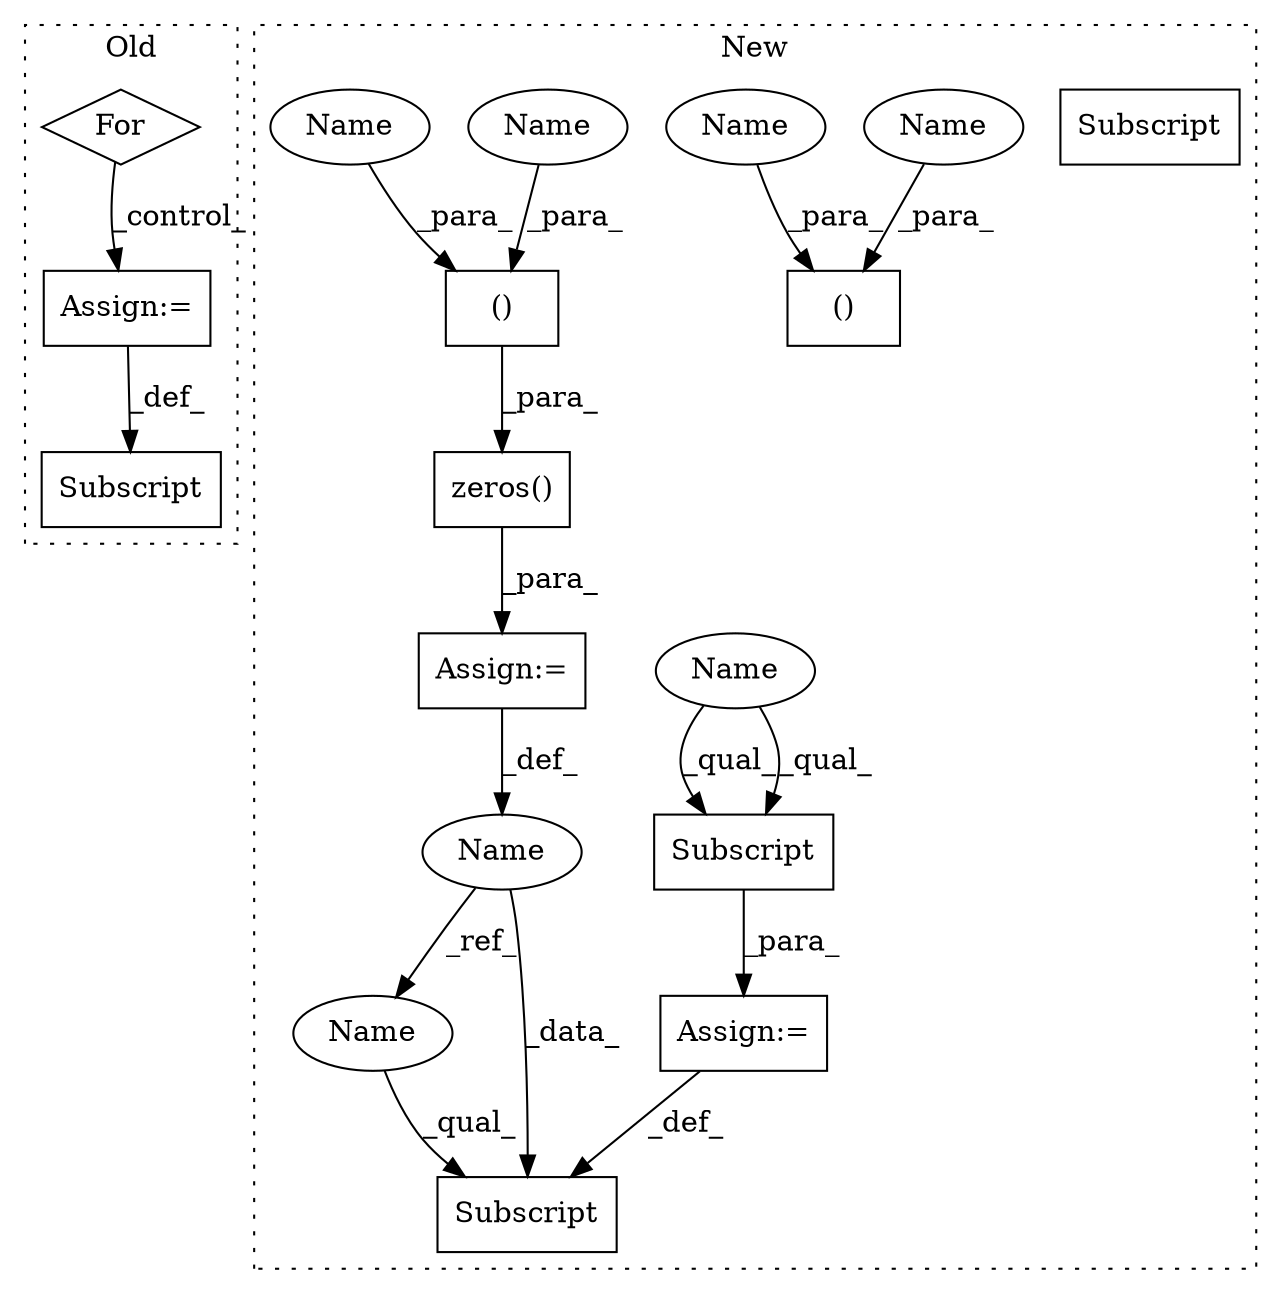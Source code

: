 digraph G {
subgraph cluster0 {
1 [label="For" a="107" s="1976,2008" l="4,10" shape="diamond"];
3 [label="Assign:=" a="68" s="2037" l="3" shape="box"];
10 [label="Subscript" a="63" s="2018,0" l="19,0" shape="box"];
label = "Old";
style="dotted";
}
subgraph cluster1 {
2 [label="zeros()" a="75" s="1116,1143" l="9,19" shape="box"];
4 [label="Assign:=" a="68" s="1113" l="3" shape="box"];
5 [label="Subscript" a="63" s="2333,0" l="19,0" shape="box"];
6 [label="Name" a="87" s="1102" l="11" shape="ellipse"];
7 [label="Assign:=" a="68" s="2352" l="3" shape="box"];
8 [label="()" a="54" s="1132" l="10" shape="box"];
9 [label="Subscript" a="63" s="2355,0" l="12,0" shape="box"];
11 [label="()" a="54" s="1193" l="10" shape="box"];
12 [label="Name" a="87" s="2333" l="11" shape="ellipse"];
13 [label="Name" a="87" s="1134" l="5" shape="ellipse"];
14 [label="Name" a="87" s="1195" l="5" shape="ellipse"];
15 [label="Subscript" a="63" s="2355,0" l="12,0" shape="box"];
16 [label="Name" a="87" s="2355" l="9" shape="ellipse"];
17 [label="Name" a="87" s="1187" l="6" shape="ellipse"];
18 [label="Name" a="87" s="1126" l="6" shape="ellipse"];
label = "New";
style="dotted";
}
1 -> 3 [label="_control_"];
2 -> 4 [label="_para_"];
3 -> 10 [label="_def_"];
4 -> 6 [label="_def_"];
6 -> 5 [label="_data_"];
6 -> 12 [label="_ref_"];
7 -> 5 [label="_def_"];
8 -> 2 [label="_para_"];
12 -> 5 [label="_qual_"];
13 -> 8 [label="_para_"];
14 -> 11 [label="_para_"];
15 -> 7 [label="_para_"];
16 -> 15 [label="_qual_"];
16 -> 15 [label="_qual_"];
17 -> 11 [label="_para_"];
18 -> 8 [label="_para_"];
}
